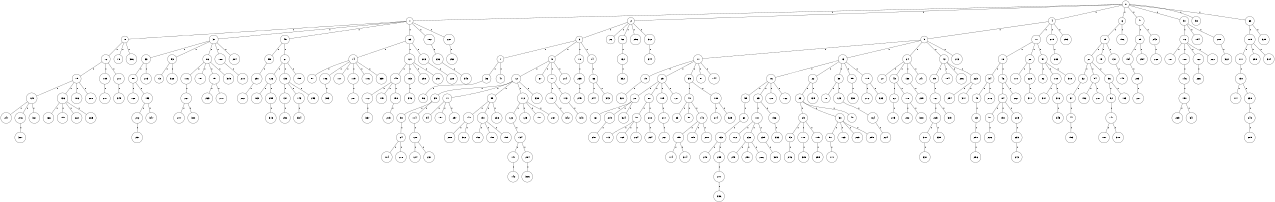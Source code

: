 graph G {
size="8.5,11;"
ratio = "expand;"
fixedsize="true;"
overlap="scale;"
node[shape=circle,width=.12,hight=.12,fontsize=12]
edge[fontsize=12]

0[label=" 0" color=black, pos="2.1597966,1.1588565!"];
1[label=" 1" color=black, pos="1.661256,0.35960542!"];
2[label=" 2" color=black, pos="1.576622,1.2200782!"];
3[label=" 3" color=black, pos="0.65487115,1.7177021!"];
4[label=" 4" color=black, pos="2.291523,0.23103997!"];
5[label=" 5" color=black, pos="1.9894901,2.9173524!"];
6[label=" 6" color=black, pos="2.6877637,2.2533467!"];
7[label=" 7" color=black, pos="0.16624531,1.5887681!"];
8[label=" 8" color=black, pos="2.0281132,2.5174525!"];
9[label=" 9" color=black, pos="2.1476665,1.3999332!"];
10[label=" 10" color=black, pos="1.6654196,0.4768533!"];
11[label=" 11" color=black, pos="2.9526168,1.5654788!"];
12[label=" 12" color=black, pos="1.6372186,0.062938273!"];
13[label=" 13" color=black, pos="1.2304566,0.0095794369!"];
14[label=" 14" color=black, pos="1.486305,1.3396087!"];
15[label=" 15" color=black, pos="1.1901756,0.97859221!"];
16[label=" 16" color=black, pos="2.6760015,2.9076581!"];
17[label=" 17" color=black, pos="1.3731026,1.5479565!"];
18[label=" 18" color=black, pos="2.9276026,1.358813!"];
19[label=" 19" color=black, pos="2.2193653,0.12435916!"];
20[label=" 20" color=black, pos="1.7208105,1.4832926!"];
21[label=" 21" color=black, pos="1.1675881,2.8694873!"];
22[label=" 22" color=black, pos="1.7557982,2.3064434!"];
23[label=" 23" color=black, pos="1.1374728,1.1642628!"];
24[label=" 24" color=black, pos="0.78108036,0.63714235!"];
25[label=" 25" color=black, pos="1.3795121,2.1927052!"];
26[label=" 26" color=black, pos="2.2099087,2.1873342!"];
27[label=" 27" color=black, pos="0.47580992,1.2858579!"];
28[label=" 28" color=black, pos="1.4989908,1.1478874!"];
29[label=" 29" color=black, pos="1.2620225,1.3204721!"];
30[label=" 30" color=black, pos="0.2264706,0.96379465!"];
31[label=" 31" color=black, pos="1.9119512,0.17741772!"];
32[label=" 32" color=black, pos="1.1999782,0.84721452!"];
33[label=" 33" color=black, pos="0.99965896,2.8866051!"];
34[label=" 34" color=black, pos="0.59143795,0.63884168!"];
35[label=" 35" color=black, pos="2.3856327,1.2638682!"];
36[label=" 36" color=black, pos="2.6938501,2.5512024!"];
37[label=" 37" color=black, pos="2.4291303,0.97369338!"];
38[label=" 38" color=black, pos="1.49859,1.0195443!"];
39[label=" 39" color=black, pos="0.065545432,1.1035726!"];
40[label=" 40" color=black, pos="0.011522071,1.845014!"];
41[label=" 41" color=black, pos="0.99070689,2.2207487!"];
42[label=" 42" color=black, pos="1.8055585,1.6493927!"];
43[label=" 43" color=black, pos="1.78429,1.0758147!"];
44[label=" 44" color=black, pos="0.32501659,2.4340126!"];
45[label=" 45" color=black, pos="2.4986915,2.4097478!"];
46[label=" 46" color=black, pos="1.345194,1.4078226!"];
47[label=" 47" color=black, pos="0.62625404,2.6762631!"];
48[label=" 48" color=black, pos="2.4621824,1.6489571!"];
49[label=" 49" color=black, pos="0.25289638,1.0350341!"];
50[label=" 50" color=black, pos="0.72929625,2.2496461!"];
51[label=" 51" color=black, pos="2.5976878,2.9917262!"];
52[label=" 52" color=black, pos="2.9524779,2.6768512!"];
53[label=" 53" color=black, pos="1.8334448,0.44845087!"];
54[label=" 54" color=black, pos="0.51589101,2.5893783!"];
55[label=" 55" color=black, pos="1.3676687,0.77992116!"];
56[label=" 56" color=black, pos="2.7869186,2.2827404!"];
57[label=" 57" color=black, pos="0.29858416,1.0982699!"];
58[label=" 58" color=black, pos="0.0022013122,2.5414666!"];
59[label=" 59" color=black, pos="1.6733768,1.5225934!"];
60[label=" 60" color=black, pos="2.9589316,2.0770241!"];
61[label=" 61" color=black, pos="0.28604362,0.97101532!"];
62[label=" 62" color=black, pos="1.3817484,2.9440797!"];
63[label=" 63" color=black, pos="2.8260351,1.5792682!"];
64[label=" 64" color=black, pos="0.15287915,0.65276877!"];
65[label=" 65" color=black, pos="2.1797831,1.4793437!"];
66[label=" 66" color=black, pos="2.0989548,0.78187349!"];
67[label=" 67" color=black, pos="0.55400313,1.3981863!"];
68[label=" 68" color=black, pos="0.50391158,0.30531124!"];
69[label=" 69" color=black, pos="1.0006853,2.5918898!"];
70[label=" 70" color=black, pos="1.8367202,2.1318508!"];
71[label=" 71" color=black, pos="1.2599704,1.2757091!"];
72[label=" 72" color=black, pos="0.57312765,1.8643128!"];
73[label=" 73" color=black, pos="0.67951654,0.93489517!"];
74[label=" 74" color=black, pos="0.36446684,2.5508029!"];
75[label=" 75" color=black, pos="1.0212356,1.4314047!"];
76[label=" 76" color=black, pos="2.4241995,1.3151024!"];
77[label=" 77" color=black, pos="0.013042562,0.80731849!"];
78[label=" 78" color=black, pos="1.4429617,1.5125181!"];
79[label=" 79" color=black, pos="2.6502883,0.11578162!"];
80[label=" 80" color=black, pos="1.716705,1.9763267!"];
81[label=" 81" color=black, pos="2.323751,1.1746928!"];
82[label=" 82" color=black, pos="2.6279906,2.6066878!"];
83[label=" 83" color=black, pos="0.67448489,2.1743733!"];
84[label=" 84" color=black, pos="0.77480852,0.52356922!"];
85[label=" 85" color=black, pos="0.39646791,1.6376139!"];
86[label=" 86" color=black, pos="2.270057,2.5423617!"];
87[label=" 87" color=black, pos="0.93835909,0.14376135!"];
88[label=" 88" color=black, pos="0.63823779,1.0512856!"];
89[label=" 89" color=black, pos="0.031309996,2.6502066!"];
90[label=" 90" color=black, pos="2.9514741,1.3085267!"];
91[label=" 91" color=black, pos="1.2949869,2.7246434!"];
92[label=" 92" color=black, pos="0.97237573,1.8576465!"];
93[label=" 93" color=black, pos="1.5791004,2.2082733!"];
94[label=" 94" color=black, pos="0.64539225,0.76950274!"];
95[label=" 95" color=black, pos="2.4087784,1.2388154!"];
96[label=" 96" color=black, pos="2.0333522,2.0090049!"];
97[label=" 97" color=black, pos="0.51607941,2.7239627!"];
98[label=" 98" color=black, pos="1.9161058,2.0935125!"];
99[label=" 99" color=black, pos="2.5153895,2.2808881!"];
100[label=" 100" color=black, pos="1.0663686,0.85660886!"];
101[label=" 101" color=black, pos="1.6337948,0.49462636!"];
102[label=" 102" color=black, pos="0.81551717,0.86293843!"];
103[label=" 103" color=black, pos="1.1773932,2.2713117!"];
104[label=" 104" color=black, pos="1.3918548,2.2754075!"];
105[label=" 105" color=black, pos="2.9395282,1.3754878!"];
106[label=" 106" color=black, pos="0.031859739,1.0667267!"];
107[label=" 107" color=black, pos="2.2871563,1.0350145!"];
108[label=" 108" color=black, pos="1.4861493,0.99899386!"];
109[label=" 109" color=black, pos="0.95650546,1.3991312!"];
110[label=" 110" color=black, pos="2.7577493,2.9963182!"];
111[label=" 111" color=black, pos="0.36382345,0.14588788!"];
112[label=" 112" color=black, pos="0.5479466,0.66361254!"];
113[label=" 113" color=black, pos="0.42066571,1.3431087!"];
114[label=" 114" color=black, pos="0.50810062,2.9997747!"];
115[label=" 115" color=black, pos="1.7574501,0.14878178!"];
116[label=" 116" color=black, pos="1.9264125,2.3635435!"];
117[label=" 117" color=black, pos="0.64139586,1.6549405!"];
118[label=" 118" color=black, pos="0.024744255,1.3342877!"];
119[label=" 119" color=black, pos="0.91888866,2.144246!"];
120[label=" 120" color=black, pos="0.90147099,1.95431!"];
121[label=" 121" color=black, pos="2.8469589,0.77466214!"];
122[label=" 122" color=black, pos="0.70725417,2.1503164!"];
123[label=" 123" color=black, pos="1.809226,2.7083037!"];
124[label=" 124" color=black, pos="0.44687379,0.61855632!"];
125[label=" 125" color=black, pos="2.8345218,2.4874148!"];
126[label=" 126" color=black, pos="2.9247556,1.2478338!"];
127[label=" 127" color=black, pos="1.3018781,1.3104795!"];
128[label=" 128" color=black, pos="2.1999383,2.5254857!"];
129[label=" 129" color=black, pos="2.5622083,2.4019566!"];
130[label=" 130" color=black, pos="2.0745847,2.7341668!"];
131[label=" 131" color=black, pos="2.8513712,1.6194491!"];
132[label=" 132" color=black, pos="2.5143177,1.3865146!"];
133[label=" 133" color=black, pos="2.5115022,2.2081056!"];
134[label=" 134" color=black, pos="0.69563192,2.2799021!"];
135[label=" 135" color=black, pos="2.8480192,2.200859!"];
136[label=" 136" color=black, pos="0.8551712,1.0948547!"];
137[label=" 137" color=black, pos="0.026492678,1.686842!"];
138[label=" 138" color=black, pos="2.0490843,1.984888!"];
139[label=" 139" color=black, pos="0.86347928,2.1987004!"];
140[label=" 140" color=black, pos="2.8423425,2.7266365!"];
141[label=" 141" color=black, pos="2.4591445,0.79010258!"];
142[label=" 142" color=black, pos="0.3906815,2.1522864!"];
143[label=" 143" color=black, pos="2.6603864,2.2866582!"];
144[label=" 144" color=black, pos="0.079490205,1.9329371!"];
145[label=" 145" color=black, pos="1.8783242,1.2070603!"];
146[label=" 146" color=black, pos="1.0407879,0.82786402!"];
147[label=" 147" color=black, pos="2.7962854,0.2820641!"];
148[label=" 148" color=black, pos="2.6117795,1.9924726!"];
149[label=" 149" color=black, pos="2.9434427,2.2257003!"];
150[label=" 150" color=black, pos="2.8525799,0.57282486!"];
151[label=" 151" color=black, pos="0.73113214,1.0285238!"];
152[label=" 152" color=black, pos="1.2409959,1.9166052!"];
153[label=" 153" color=black, pos="1.58124,0.046728613!"];
154[label=" 154" color=black, pos="1.3156138,2.526295!"];
155[label=" 155" color=black, pos="2.9011571,2.7505271!"];
156[label=" 156" color=black, pos="0.81705967,0.58386057!"];
157[label=" 157" color=black, pos="2.5255749,0.094626531!"];
158[label=" 158" color=black, pos="1.1875476,0.8911211!"];
159[label=" 159" color=black, pos="2.5269344,2.7293021!"];
160[label=" 160" color=black, pos="0.88110586,0.88725045!"];
161[label=" 161" color=black, pos="0.76957283,2.0843737!"];
162[label=" 162" color=black, pos="0.80857169,0.19708584!"];
163[label=" 163" color=black, pos="1.4190277,2.2226654!"];
164[label=" 164" color=black, pos="1.6906127,0.99658977!"];
165[label=" 165" color=black, pos="0.61608686,0.5943424!"];
166[label=" 166" color=black, pos="2.7586677,2.7223143!"];
167[label=" 167" color=black, pos="1.4051084,2.0535325!"];
168[label=" 168" color=black, pos="2.0975237,1.7485601!"];
169[label=" 169" color=black, pos="1.874762,1.9522832!"];
170[label=" 170" color=black, pos="0.4436025,2.3930625!"];
171[label=" 171" color=black, pos="0.096981968,1.0987177!"];
172[label=" 172" color=black, pos="2.4222538,1.0037822!"];
173[label=" 173" color=black, pos="2.1865237,0.84197516!"];
174[label=" 174" color=black, pos="0.083588099,2.2307935!"];
175[label=" 175" color=black, pos="0.015905828,0.77491084!"];
176[label=" 176" color=black, pos="2.2251089,0.98052613!"];
177[label=" 177" color=black, pos="0.35640482,0.78320462!"];
178[label=" 178" color=black, pos="2.0821784,0.66263756!"];
179[label=" 179" color=black, pos="2.7919949,0.96675494!"];
180[label=" 180" color=black, pos="0.85666265,1.2525894!"];
181[label=" 181" color=black, pos="1.5686617,0.98837777!"];
182[label=" 182" color=black, pos="0.65885397,2.1409464!"];
183[label=" 183" color=black, pos="2.5034973,2.7881894!"];
184[label=" 184" color=black, pos="1.4393282,0.82847721!"];
185[label=" 185" color=black, pos="1.7015248,0.59574033!"];
186[label=" 186" color=black, pos="2.7879489,2.9628635!"];
187[label=" 187" color=black, pos="2.0197331,0.79419257!"];
188[label=" 188" color=black, pos="2.9001556,2.9195821!"];
189[label=" 189" color=black, pos="1.1413465,0.12106714!"];
190[label=" 190" color=black, pos="1.1271312,0.47496025!"];
191[label=" 191" color=black, pos="0.17787073,1.3592348!"];
192[label=" 192" color=black, pos="0.03186509,2.4129319!"];
193[label=" 193" color=black, pos="2.7993939,1.5170931!"];
194[label=" 194" color=black, pos="2.2670502,1.1672866!"];
195[label=" 195" color=black, pos="0.40957497,1.1631791!"];
196[label=" 196" color=black, pos="2.0082611,2.7785478!"];
197[label=" 197" color=black, pos="0.99072108,1.9498081!"];
198[label=" 198" color=black, pos="0.16162849,2.7484808!"];
199[label=" 199" color=black, pos="0.68791792,2.9566981!"];
200[label=" 200" color=black, pos="1.2954277,0.45317291!"];
201[label=" 201" color=black, pos="0.37830236,0.6821643!"];
202[label=" 202" color=black, pos="2.4502225,2.9321358!"];
203[label=" 203" color=black, pos="2.8109301,2.169528!"];
204[label=" 204" color=black, pos="1.1780761,0.96879889!"];
205[label=" 205" color=black, pos="1.8476908,1.2866495!"];
206[label=" 206" color=black, pos="1.3433753,0.34881854!"];
207[label=" 207" color=black, pos="1.1428459,1.7510762!"];
208[label=" 208" color=black, pos="0.67514677,2.5330951!"];
209[label=" 209" color=black, pos="1.1745151,1.6988017!"];
210[label=" 210" color=black, pos="1.0647104,0.48453506!"];
211[label=" 211" color=black, pos="0.72625239,0.69483174!"];
212[label=" 212" color=black, pos="2.6021389,0.073125622!"];
213[label=" 213" color=black, pos="0.58223758,0.4591491!"];
214[label=" 214" color=black, pos="1.3949054,2.956906!"];
215[label=" 215" color=black, pos="0.11348433,1.9760249!"];
216[label=" 216" color=black, pos="0.91223133,2.8420802!"];
217[label=" 217" color=black, pos="0.72437941,1.711484!"];
218[label=" 218" color=black, pos="0.1718194,0.66473024!"];
219[label=" 219" color=black, pos="0.8500821,0.80240026!"];
220[label=" 220" color=black, pos="0.023192602,1.9020508!"];
221[label=" 221" color=black, pos="0.23530096,2.531043!"];
222[label=" 222" color=black, pos="0.16916756,1.1679576!"];
223[label=" 223" color=black, pos="0.19593129,0.071282979!"];
224[label=" 224" color=black, pos="0.65310245,1.194909!"];
225[label=" 225" color=black, pos="0.45424511,0.16657162!"];
226[label=" 226" color=black, pos="2.102412,1.5241363!"];
227[label=" 227" color=black, pos="1.1908638,0.40471515!"];
228[label=" 228" color=black, pos="1.2020625,0.81948661!"];
229[label=" 229" color=black, pos="1.6679659,2.0675697!"];
230[label=" 230" color=black, pos="2.8384787,0.11978533!"];
231[label=" 231" color=black, pos="1.3795098,2.1425726!"];
232[label=" 232" color=black, pos="0.10443151,0.41009411!"];
233[label=" 233" color=black, pos="0.24387458,2.1847411!"];
234[label=" 234" color=black, pos="0.40796758,0.29878069!"];
235[label=" 235" color=black, pos="0.035414013,2.8128878!"];
236[label=" 236" color=black, pos="2.0102618,2.6748399!"];
237[label=" 237" color=black, pos="0.98290409,2.5153611!"];
238[label=" 238" color=black, pos="0.97793697,1.8557928!"];
239[label=" 239" color=black, pos="0.82621476,0.39005901!"];
240[label=" 240" color=black, pos="0.33584698,2.4893229!"];
241[label=" 241" color=black, pos="2.3768189,1.9260081!"];
242[label=" 242" color=black, pos="0.38294146,1.3836178!"];
243[label=" 243" color=black, pos="0.92828465,0.65583195!"];
244[label=" 244" color=black, pos="1.8288801,0.61677413!"];
245[label=" 245" color=black, pos="0.073081476,1.633167!"];
246[label=" 246" color=black, pos="0.76728171,2.4084652!"];
247[label=" 247" color=black, pos="2.4873252,2.5241427!"];
248[label=" 248" color=black, pos="2.5986773,1.4028937!"];
249[label=" 249" color=black, pos="1.6875296,1.7602826!"];
250[label=" 250" color=black, pos="0.55369065,0.48882658!"];
251[label=" 251" color=black, pos="0.34040616,0.42052175!"];
252[label=" 252" color=black, pos="0.47533037,2.9810705!"];
253[label=" 253" color=black, pos="1.1694311,1.5994303!"];
254[label=" 254" color=black, pos="0.10319736,1.5302093!"];
255[label=" 255" color=black, pos="0.80641971,0.41369468!"];
256[label=" 256" color=black, pos="1.0678177,1.3805932!"];
257[label=" 257" color=black, pos="0.14549022,2.8258184!"];
258[label=" 258" color=black, pos="2.2847763,0.18115617!"];
259[label=" 259" color=black, pos="1.4593035,2.7944688!"];
260[label=" 260" color=black, pos="1.6389738,2.4830458!"];
261[label=" 261" color=black, pos="0.38977688,2.7451178!"];
262[label=" 262" color=black, pos="0.090371527,2.0834968!"];
263[label=" 263" color=black, pos="0.32967917,0.30188829!"];
264[label=" 264" color=black, pos="2.3137798,2.1528442!"];
265[label=" 265" color=black, pos="2.8233574,0.15845091!"];
266[label=" 266" color=black, pos="2.2933077,2.7333163!"];
267[label=" 267" color=black, pos="1.941285,0.68724511!"];
268[label=" 268" color=black, pos="2.3033244,0.38866376!"];
269[label=" 269" color=black, pos="2.2527669,2.1860755!"];
270[label=" 270" color=black, pos="2.4091087,0.23992967!"];
271[label=" 271" color=black, pos="2.7667637,2.1362847!"];
272[label=" 272" color=black, pos="1.2242995,2.5398136!"];
273[label=" 273" color=black, pos="1.2677915,0.15579067!"];
274[label=" 274" color=black, pos="2.0378716,2.3137104!"];
275[label=" 275" color=black, pos="1.416892,1.5594154!"];
276[label=" 276" color=black, pos="1.1712464,0.41331763!"];
277[label=" 277" color=black, pos="0.081860704,2.7671517!"];
278[label=" 278" color=black, pos="0.8689654,2.2297572!"];
279[label=" 279" color=black, pos="2.5488993,2.7162727!"];
280[label=" 280" color=black, pos="0.65517081,1.8208557!"];
281[label=" 281" color=black, pos="1.9543508,0.48406153!"];
282[label=" 282" color=black, pos="0.86575333,1.9713789!"];
283[label=" 283" color=black, pos="2.7987274,0.0028616758!"];
284[label=" 284" color=black, pos="0.47887348,1.3939871!"];
285[label=" 285" color=black, pos="2.0155724,0.051703562!"];
286[label=" 286" color=black, pos="1.1682201,0.52026697!"];
287[label=" 287" color=black, pos="2.6475027,1.4903183!"];
288[label=" 288" color=black, pos="0.4926259,2.2256358!"];
289[label=" 289" color=black, pos="0.2878204,0.43919901!"];
290[label=" 290" color=black, pos="2.5074693,1.436219!"];
291[label=" 291" color=black, pos="2.9413723,1.2761705!"];
292[label=" 292" color=black, pos="1.85526,1.98098!"];
293[label=" 293" color=black, pos="1.8312963,0.75537031!"];
294[label=" 294" color=black, pos="1.3141443,0.71663586!"];
295[label=" 295" color=black, pos="0.51217691,2.2643205!"];
296[label=" 296" color=black, pos="0.51812813,0.45177947!"];
297[label=" 297" color=black, pos="2.1996537,0.95952226!"];
298[label=" 298" color=black, pos="0.30155644,1.0133197!"];
299[label=" 299" color=black, pos="2.834822,0.66317449!"];
300[label=" 300" color=black, pos="0.95964769,1.5609145!"];
301[label=" 301" color=black, pos="1.676838,2.7904604!"];
302[label=" 302" color=black, pos="2.5919221,1.9526293!"];
303[label=" 303" color=black, pos="1.7140504,1.1089018!"];
304[label=" 304" color=black, pos="2.7069061,0.038127032!"];
305[label=" 305" color=black, pos="0.45165975,1.6136827!"];
306[label=" 306" color=black, pos="1.3933906,1.9961449!"];
307[label=" 307" color=black, pos="0.91649257,1.9182946!"];
308[label=" 308" color=black, pos="0.30347386,1.6670842!"];
309[label=" 309" color=black, pos="1.7954939,1.9712941!"];
310[label=" 310" color=black, pos="2.9646409,1.4915149!"];
311[label=" 311" color=black, pos="0.14087311,1.9108698!"];
312[label=" 312" color=black, pos="2.161098,2.754339!"];
313[label=" 313" color=black, pos="2.9466461,2.3659739!"];
314[label=" 314" color=black, pos="2.9950241,1.5682493!"];
315[label=" 315" color=black, pos="0.021438239,2.7876569!"];
316[label=" 316" color=black, pos="1.965753,2.3052239!"];
317[label=" 317" color=black, pos="0.91228583,2.1486628!"];
318[label=" 318" color=black, pos="2.2004414,0.55561799!"];
319[label=" 319" color=black, pos="2.2405944,1.1890937!"];
320[label=" 320" color=black, pos="1.4154846,0.014450132!"];
321[label=" 321" color=black, pos="0.31145434,2.7021673!"];
322[label=" 322" color=black, pos="0.74254288,2.2179951!"];
323[label=" 323" color=black, pos="2.7569605,2.0888932!"];
324[label=" 324" color=black, pos="1.4603933,2.4839603!"];
325[label=" 325" color=black, pos="2.6706352,0.24960582!"];
326[label=" 326" color=black, pos="0.27280076,2.2123911!"];
327[label=" 327" color=black, pos="0.27171158,2.9150876!"];
328[label=" 328" color=black, pos="2.3449175,1.0493268!"];
329[label=" 329" color=black, pos="2.3099618,0.96285027!"];
330[label=" 330" color=black, pos="0.021910758,2.8164858!"];
331[label=" 331" color=black, pos="2.1864975,0.50158464!"];
332[label=" 332" color=black, pos="2.2994961,1.0195698!"];
333[label=" 333" color=black, pos="2.6181679,1.8412079!"];
334[label=" 334" color=black, pos="1.0743995,1.4043639!"];
335[label=" 335" color=black, pos="0.45508388,0.033307191!"];
336[label=" 336" color=black, pos="2.2489892,0.45637317!"];
337[label=" 337" color=black, pos="1.8341282,0.61145567!"];
338[label=" 338" color=black, pos="1.6000688,0.63491015!"];
339[label=" 339" color=black, pos="0.33332043,0.43345703!"];
340[label=" 340" color=black, pos="2.1220397,0.60294792!"];
341[label=" 341" color=black, pos="2.7222025,0.63117633!"];
342[label=" 342" color=black, pos="0.49775493,1.142713!"];
343[label=" 343" color=black, pos="1.3549917,1.7528402!"];
344[label=" 344" color=black, pos="0.25865421,1.162932!"];
345[label=" 345" color=black, pos="0.62843675,0.94882131!"];
346[label=" 346" color=black, pos="2.2023291,0.01507188!"];
347[label=" 347" color=black, pos="1.7202262,0.16846608!"];
348[label=" 348" color=black, pos="1.9015558,0.58247354!"];
349[label=" 349" color=black, pos="0.21556987,2.4203602!"];
0--1[label="1"]
0--2[label="1"]
0--4[label="1"]
0--6[label="1"]
0--41[label="1"]
0--51[label="1"]
0--58[label="1"]
0--68[label="1"]
1--8[label="1"]
1--31[label="1"]
1--45[label="1"]
1--63[label="1"]
1--182[label="1"]
1--221[label="1"]
2--3[label="1"]
2--26[label="1"]
2--52[label="1"]
2--256[label="1"]
2--312[label="1"]
3--7[label="1"]
3--9[label="1"]
3--10[label="1"]
3--14[label="1"]
4--5[label="1"]
4--17[label="1"]
4--279[label="1"]
4--293[label="1"]
5--11[label="1"]
5--13[label="1"]
5--24[label="1"]
5--42[label="1"]
5--213[label="1"]
6--15[label="1"]
6--196[label="1"]
7--36[label="1"]
7--47[label="1"]
8--72[label="1"]
8--78[label="1"]
8--306[label="1"]
9--12[label="1"]
9--67[label="1"]
9--77[label="1"]
9--214[label="1"]
10--235[label="1"]
11--19[label="1"]
11--25[label="1"]
11--35[label="1"]
11--81[label="1"]
11--144[label="1"]
12--39[label="1"]
12--71[label="1"]
12--99[label="1"]
12--112[label="1"]
12--338[label="1"]
13--16[label="1"]
13--22[label="1"]
13--38[label="1"]
13--95[label="1"]
13--179[label="1"]
14--66[label="1"]
15--21[label="1"]
15--75[label="1"]
15--131[label="1"]
16--59[label="1"]
16--65[label="1"]
16--128[label="1"]
16--162[label="1"]
17--18[label="1"]
17--20[label="1"]
17--57[label="1"]
18--34[label="1"]
18--46[label="1"]
19--320[label="1"]
20--170[label="1"]
20--220[label="1"]
21--32[label="1"]
21--54[label="1"]
21--56[label="1"]
22--23[label="1"]
22--139[label="1"]
23--29[label="1"]
23--30[label="1"]
23--49[label="1"]
24--27[label="1"]
24--43[label="1"]
24--138[label="1"]
24--241[label="1"]
25--28[label="1"]
25--80[label="1"]
25--105[label="1"]
25--127[label="1"]
28--161[label="1"]
28--219[label="1"]
28--324[label="1"]
29--93[label="1"]
29--110[label="1"]
29--115[label="1"]
30--91[label="1"]
30--163[label="1"]
30--269[label="1"]
30--299[label="1"]
31--33[label="1"]
31--53[label="1"]
31--86[label="1"]
31--188[label="1"]
31--204[label="1"]
32--37[label="1"]
33--88[label="1"]
33--273[label="1"]
34--48[label="1"]
34--216[label="1"]
35--40[label="1"]
35--180[label="1"]
36--96[label="1"]
37--44[label="1"]
38--70[label="1"]
38--123[label="1"]
39--50[label="1"]
39--114[label="1"]
40--83[label="1"]
40--98[label="1"]
40--140[label="1"]
41--85[label="1"]
41--243[label="1"]
42--89[label="1"]
42--184[label="1"]
42--206[label="1"]
42--223[label="1"]
43--62[label="1"]
43--178[label="1"]
44--153[label="1"]
45--55[label="1"]
45--61[label="1"]
46--84[label="1"]
46--262[label="1"]
48--69[label="1"]
50--64[label="1"]
51--76[label="1"]
51--194[label="1"]
51--208[label="1"]
52--132[label="1"]
53--73[label="1"]
53--328[label="1"]
54--192[label="1"]
54--201[label="1"]
55--251[label="1"]
56--92[label="1"]
56--103[label="1"]
57--82[label="1"]
57--100[label="1"]
57--310[label="1"]
59--60[label="1"]
60--133[label="1"]
61--126[label="1"]
61--135[label="1"]
61--195[label="1"]
62--275[label="1"]
63--74[label="1"]
63--121[label="1"]
63--203[label="1"]
64--104[label="1"]
64--278[label="1"]
65--101[label="1"]
65--156[label="1"]
66--244[label="1"]
66--343[label="1"]
68--109[label="1"]
68--325[label="1"]
69--290[label="1"]
71--94[label="1"]
71--197[label="1"]
71--297[label="1"]
72--79[label="1"]
72--189[label="1"]
72--211[label="1"]
74--87[label="1"]
74--106[label="1"]
74--117[label="1"]
74--119[label="1"]
74--176[label="1"]
74--339[label="1"]
76--107[label="1"]
76--108[label="1"]
76--160[label="1"]
76--260[label="1"]
77--118[label="1"]
77--173[label="1"]
79--129[label="1"]
79--136[label="1"]
79--186[label="1"]
79--280[label="1"]
80--90[label="1"]
80--218[label="1"]
84--97[label="1"]
84--150[label="1"]
84--209[label="1"]
85--154[label="1"]
85--254[label="1"]
86--116[label="1"]
86--181[label="1"]
86--191[label="1"]
86--315[label="1"]
88--168[label="1"]
88--193[label="1"]
89--167[label="1"]
90--113[label="1"]
90--165[label="1"]
90--264[label="1"]
91--171[label="1"]
92--147[label="1"]
93--246[label="1"]
95--330[label="1"]
97--226[label="1"]
99--148[label="1"]
99--151[label="1"]
99--238[label="1"]
100--307[label="1"]
100--316[label="1"]
101--102[label="1"]
101--232[label="1"]
101--239[label="1"]
105--217[label="1"]
106--303[label="1"]
108--146[label="1"]
109--111[label="1"]
109--298[label="1"]
109--304[label="1"]
110--305[label="1"]
111--130[label="1"]
112--122[label="1"]
112--125[label="1"]
112--157[label="1"]
112--287[label="1"]
114--120[label="1"]
115--259[label="1"]
116--267[label="1"]
118--342[label="1"]
119--281[label="1"]
120--124[label="1"]
120--231[label="1"]
121--149[label="1"]
121--183[label="1"]
121--258[label="1"]
121--291[label="1"]
122--134[label="1"]
123--164[label="1"]
126--169[label="1"]
126--295[label="1"]
129--247[label="1"]
129--276[label="1"]
129--321[label="1"]
130--177[label="1"]
130--230[label="1"]
131--145[label="1"]
132--332[label="1"]
133--248[label="1"]
133--255[label="1"]
134--141[label="1"]
134--284[label="1"]
135--137[label="1"]
135--143[label="1"]
135--253[label="1"]
136--166[label="1"]
136--199[label="1"]
136--222[label="1"]
136--265[label="1"]
137--292[label="1"]
138--229[label="1"]
140--155[label="1"]
140--185[label="1"]
140--200[label="1"]
141--142[label="1"]
143--334[label="1"]
146--190[label="1"]
147--187[label="1"]
147--318[label="1"]
148--288[label="1"]
148--302[label="1"]
149--172[label="1"]
149--175[label="1"]
149--198[label="1"]
151--152[label="1"]
151--158[label="1"]
151--159[label="1"]
154--205[label="1"]
155--174[label="1"]
155--314[label="1"]
156--333[label="1"]
160--266[label="1"]
164--224[label="1"]
167--225[label="1"]
167--319[label="1"]
172--337[label="1"]
173--340[label="1"]
178--202[label="1"]
178--308[label="1"]
179--272[label="1"]
179--323[label="1"]
180--274[label="1"]
180--329[label="1"]
182--236[label="1"]
183--346[label="1"]
188--210[label="1"]
189--207[label="1"]
190--289[label="1"]
190--341[label="1"]
191--263[label="1"]
191--270[label="1"]
193--212[label="1"]
193--347[label="1"]
198--215[label="1"]
203--228[label="1"]
205--227[label="1"]
208--322[label="1"]
209--233[label="1"]
211--349[label="1"]
212--237[label="1"]
217--261[label="1"]
218--234[label="1"]
219--257[label="1"]
220--311[label="1"]
221--252[label="1"]
223--294[label="1"]
223--317[label="1"]
225--301[label="1"]
225--335[label="1"]
230--240[label="1"]
232--249[label="1"]
232--250[label="1"]
232--286[label="1"]
233--242[label="1"]
235--245[label="1"]
236--348[label="1"]
239--309[label="1"]
240--285[label="1"]
243--268[label="1"]
251--282[label="1"]
255--271[label="1"]
267--277[label="1"]
267--300[label="1"]
271--336[label="1"]
276--327[label="1"]
279--283[label="1"]
284--326[label="1"]
290--296[label="1"]
295--313[label="1"]
301--331[label="1"]
312--344[label="1"]
316--345[label="1"]

}
